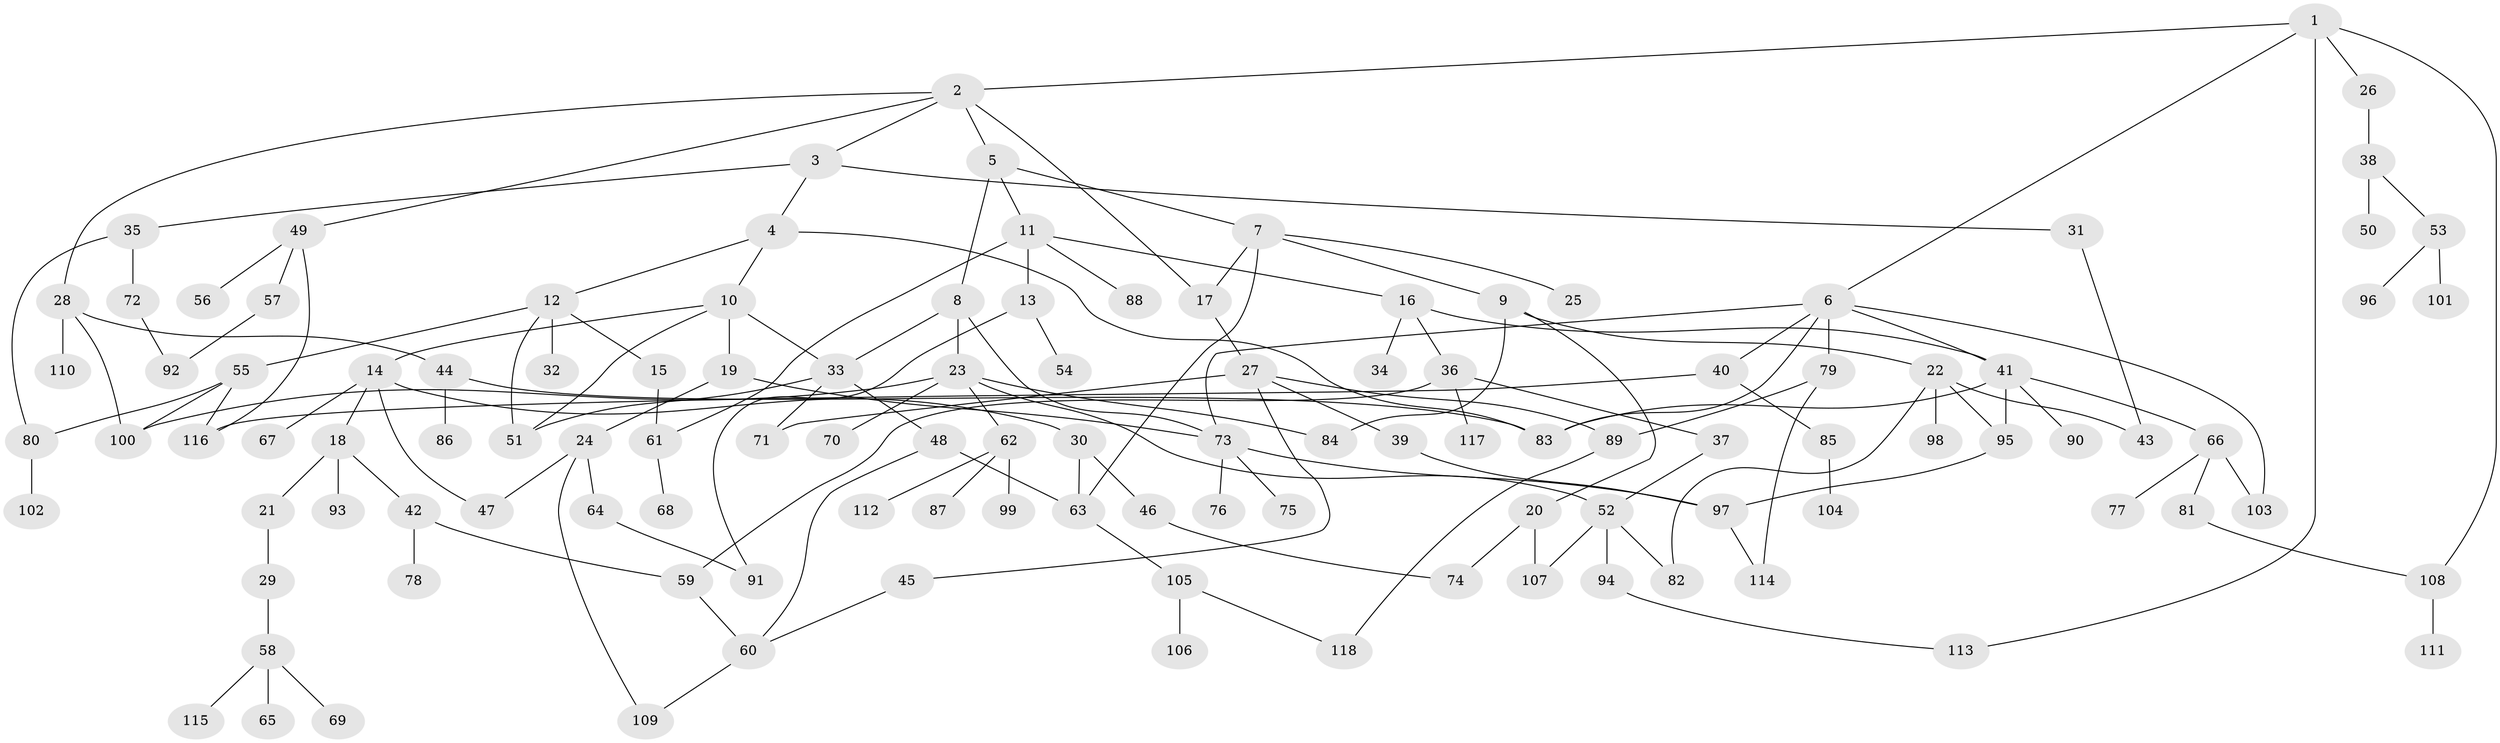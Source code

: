 // Generated by graph-tools (version 1.1) at 2025/10/02/27/25 16:10:51]
// undirected, 118 vertices, 158 edges
graph export_dot {
graph [start="1"]
  node [color=gray90,style=filled];
  1;
  2;
  3;
  4;
  5;
  6;
  7;
  8;
  9;
  10;
  11;
  12;
  13;
  14;
  15;
  16;
  17;
  18;
  19;
  20;
  21;
  22;
  23;
  24;
  25;
  26;
  27;
  28;
  29;
  30;
  31;
  32;
  33;
  34;
  35;
  36;
  37;
  38;
  39;
  40;
  41;
  42;
  43;
  44;
  45;
  46;
  47;
  48;
  49;
  50;
  51;
  52;
  53;
  54;
  55;
  56;
  57;
  58;
  59;
  60;
  61;
  62;
  63;
  64;
  65;
  66;
  67;
  68;
  69;
  70;
  71;
  72;
  73;
  74;
  75;
  76;
  77;
  78;
  79;
  80;
  81;
  82;
  83;
  84;
  85;
  86;
  87;
  88;
  89;
  90;
  91;
  92;
  93;
  94;
  95;
  96;
  97;
  98;
  99;
  100;
  101;
  102;
  103;
  104;
  105;
  106;
  107;
  108;
  109;
  110;
  111;
  112;
  113;
  114;
  115;
  116;
  117;
  118;
  1 -- 2;
  1 -- 6;
  1 -- 26;
  1 -- 113;
  1 -- 108;
  2 -- 3;
  2 -- 5;
  2 -- 17;
  2 -- 28;
  2 -- 49;
  3 -- 4;
  3 -- 31;
  3 -- 35;
  4 -- 10;
  4 -- 12;
  4 -- 83;
  5 -- 7;
  5 -- 8;
  5 -- 11;
  6 -- 40;
  6 -- 41;
  6 -- 73;
  6 -- 79;
  6 -- 83;
  6 -- 103;
  7 -- 9;
  7 -- 25;
  7 -- 17;
  7 -- 63;
  8 -- 23;
  8 -- 33;
  8 -- 73;
  9 -- 20;
  9 -- 22;
  9 -- 84;
  10 -- 14;
  10 -- 19;
  10 -- 33;
  10 -- 51;
  11 -- 13;
  11 -- 16;
  11 -- 88;
  11 -- 61;
  12 -- 15;
  12 -- 32;
  12 -- 55;
  12 -- 51;
  13 -- 54;
  13 -- 91;
  14 -- 18;
  14 -- 30;
  14 -- 47;
  14 -- 67;
  15 -- 61;
  16 -- 34;
  16 -- 36;
  16 -- 41;
  17 -- 27;
  18 -- 21;
  18 -- 42;
  18 -- 93;
  19 -- 24;
  19 -- 73;
  20 -- 107;
  20 -- 74;
  21 -- 29;
  22 -- 43;
  22 -- 95;
  22 -- 98;
  22 -- 82;
  23 -- 62;
  23 -- 70;
  23 -- 84;
  23 -- 52;
  23 -- 100;
  24 -- 64;
  24 -- 109;
  24 -- 47;
  26 -- 38;
  27 -- 39;
  27 -- 45;
  27 -- 71;
  27 -- 89;
  28 -- 44;
  28 -- 100;
  28 -- 110;
  29 -- 58;
  30 -- 46;
  30 -- 63;
  31 -- 43;
  33 -- 48;
  33 -- 51;
  33 -- 71;
  35 -- 72;
  35 -- 80;
  36 -- 37;
  36 -- 59;
  36 -- 117;
  37 -- 52;
  38 -- 50;
  38 -- 53;
  39 -- 97;
  40 -- 85;
  40 -- 116;
  41 -- 66;
  41 -- 83;
  41 -- 90;
  41 -- 95;
  42 -- 78;
  42 -- 59;
  44 -- 86;
  44 -- 83;
  45 -- 60;
  46 -- 74;
  48 -- 60;
  48 -- 63;
  49 -- 56;
  49 -- 57;
  49 -- 116;
  52 -- 82;
  52 -- 94;
  52 -- 107;
  53 -- 96;
  53 -- 101;
  55 -- 80;
  55 -- 116;
  55 -- 100;
  57 -- 92;
  58 -- 65;
  58 -- 69;
  58 -- 115;
  59 -- 60;
  60 -- 109;
  61 -- 68;
  62 -- 87;
  62 -- 99;
  62 -- 112;
  63 -- 105;
  64 -- 91;
  66 -- 77;
  66 -- 81;
  66 -- 103;
  72 -- 92;
  73 -- 75;
  73 -- 76;
  73 -- 97;
  79 -- 89;
  79 -- 114;
  80 -- 102;
  81 -- 108;
  85 -- 104;
  89 -- 118;
  94 -- 113;
  95 -- 97;
  97 -- 114;
  105 -- 106;
  105 -- 118;
  108 -- 111;
}
